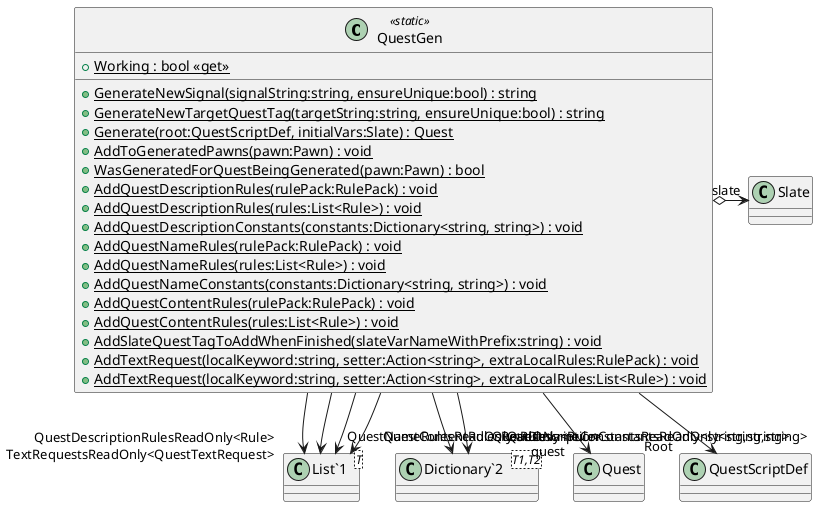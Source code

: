 @startuml
class QuestGen <<static>> {
    + {static} Working : bool <<get>>
    + {static} GenerateNewSignal(signalString:string, ensureUnique:bool) : string
    + {static} GenerateNewTargetQuestTag(targetString:string, ensureUnique:bool) : string
    + {static} Generate(root:QuestScriptDef, initialVars:Slate) : Quest
    + {static} AddToGeneratedPawns(pawn:Pawn) : void
    + {static} WasGeneratedForQuestBeingGenerated(pawn:Pawn) : bool
    + {static} AddQuestDescriptionRules(rulePack:RulePack) : void
    + {static} AddQuestDescriptionRules(rules:List<Rule>) : void
    + {static} AddQuestDescriptionConstants(constants:Dictionary<string, string>) : void
    + {static} AddQuestNameRules(rulePack:RulePack) : void
    + {static} AddQuestNameRules(rules:List<Rule>) : void
    + {static} AddQuestNameConstants(constants:Dictionary<string, string>) : void
    + {static} AddQuestContentRules(rulePack:RulePack) : void
    + {static} AddQuestContentRules(rules:List<Rule>) : void
    + {static} AddSlateQuestTagToAddWhenFinished(slateVarNameWithPrefix:string) : void
    + {static} AddTextRequest(localKeyword:string, setter:Action<string>, extraLocalRules:RulePack) : void
    + {static} AddTextRequest(localKeyword:string, setter:Action<string>, extraLocalRules:List<Rule>) : void
}
class "List`1"<T> {
}
class "Dictionary`2"<T1,T2> {
}
QuestGen --> "quest" Quest
QuestGen o-> "slate" Slate
QuestGen --> "Root" QuestScriptDef
QuestGen --> "QuestDescriptionRulesReadOnly<Rule>" "List`1"
QuestGen --> "QuestDescriptionConstantsReadOnly<string,string>" "Dictionary`2"
QuestGen --> "QuestNameRulesReadOnly<Rule>" "List`1"
QuestGen --> "QuestNameConstantsReadOnly<string,string>" "Dictionary`2"
QuestGen --> "TextRequestsReadOnly<QuestTextRequest>" "List`1"
QuestGen --> "QuestContentRulesReadOnly<Rule>" "List`1"
@enduml
